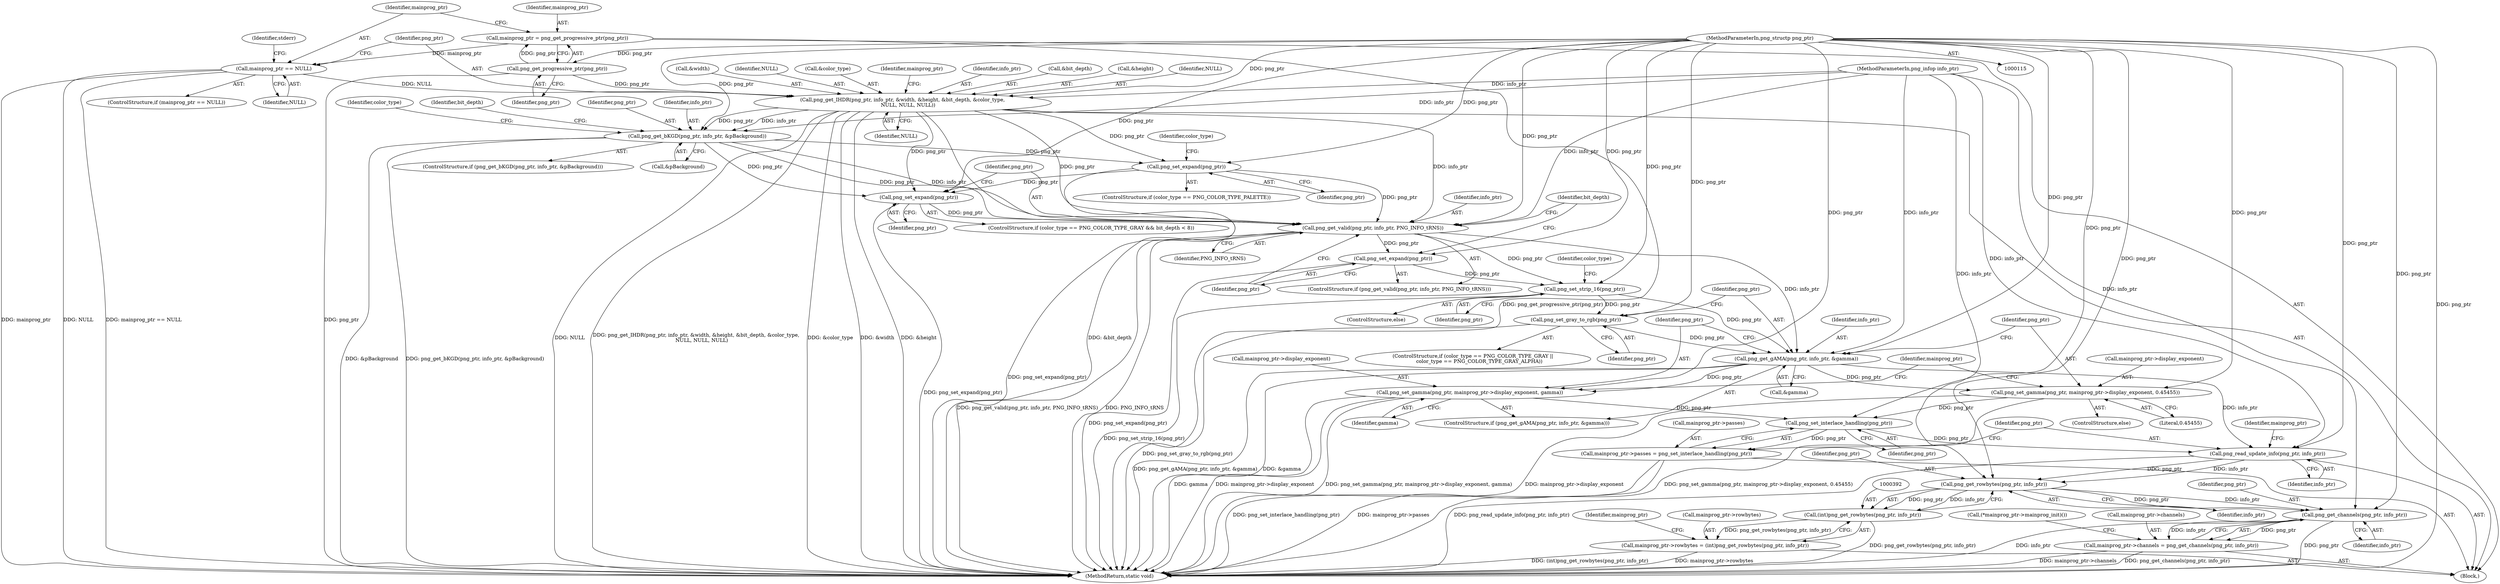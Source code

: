 digraph "0_Android_9d4853418ab2f754c2b63e091c29c5529b8b86ca_3@API" {
"1000130" [label="(Call,mainprog_ptr == NULL)"];
"1000125" [label="(Call,mainprog_ptr = png_get_progressive_ptr(png_ptr))"];
"1000127" [label="(Call,png_get_progressive_ptr(png_ptr))"];
"1000116" [label="(MethodParameterIn,png_structp png_ptr)"];
"1000140" [label="(Call,png_get_IHDR(png_ptr, info_ptr, &width, &height, &bit_depth, &color_type,\n       NULL, NULL, NULL))"];
"1000175" [label="(Call,png_get_bKGD(png_ptr, info_ptr, &pBackground))"];
"1000322" [label="(Call,png_set_expand(png_ptr))"];
"1000332" [label="(Call,png_set_expand(png_ptr))"];
"1000335" [label="(Call,png_get_valid(png_ptr, info_ptr, PNG_INFO_tRNS))"];
"1000339" [label="(Call,png_set_expand(png_ptr))"];
"1000347" [label="(Call,png_set_strip_16(png_ptr))"];
"1000357" [label="(Call,png_set_gray_to_rgb(png_ptr))"];
"1000360" [label="(Call,png_get_gAMA(png_ptr, info_ptr, &gamma))"];
"1000365" [label="(Call,png_set_gamma(png_ptr, mainprog_ptr->display_exponent, gamma))"];
"1000382" [label="(Call,png_set_interlace_handling(png_ptr))"];
"1000378" [label="(Call,mainprog_ptr->passes = png_set_interlace_handling(png_ptr))"];
"1000384" [label="(Call,png_read_update_info(png_ptr, info_ptr))"];
"1000393" [label="(Call,png_get_rowbytes(png_ptr, info_ptr))"];
"1000391" [label="(Call,(int)png_get_rowbytes(png_ptr, info_ptr))"];
"1000387" [label="(Call,mainprog_ptr->rowbytes = (int)png_get_rowbytes(png_ptr, info_ptr))"];
"1000400" [label="(Call,png_get_channels(png_ptr, info_ptr))"];
"1000396" [label="(Call,mainprog_ptr->channels = png_get_channels(png_ptr, info_ptr))"];
"1000372" [label="(Call,png_set_gamma(png_ptr, mainprog_ptr->display_exponent, 0.45455))"];
"1000343" [label="(Identifier,bit_depth)"];
"1000333" [label="(Identifier,png_ptr)"];
"1000347" [label="(Call,png_set_strip_16(png_ptr))"];
"1000357" [label="(Call,png_set_gray_to_rgb(png_ptr))"];
"1000402" [label="(Identifier,info_ptr)"];
"1000338" [label="(Identifier,PNG_INFO_tRNS)"];
"1000127" [label="(Call,png_get_progressive_ptr(png_ptr))"];
"1000362" [label="(Identifier,info_ptr)"];
"1000152" [label="(Identifier,NULL)"];
"1000363" [label="(Call,&gamma)"];
"1000365" [label="(Call,png_set_gamma(png_ptr, mainprog_ptr->display_exponent, gamma))"];
"1000382" [label="(Call,png_set_interlace_handling(png_ptr))"];
"1000117" [label="(MethodParameterIn,png_infop info_ptr)"];
"1000334" [label="(ControlStructure,if (png_get_valid(png_ptr, info_ptr, PNG_INFO_tRNS)))"];
"1000371" [label="(ControlStructure,else)"];
"1000143" [label="(Call,&width)"];
"1000135" [label="(Identifier,stderr)"];
"1000337" [label="(Identifier,info_ptr)"];
"1000177" [label="(Identifier,info_ptr)"];
"1000373" [label="(Identifier,png_ptr)"];
"1000396" [label="(Call,mainprog_ptr->channels = png_get_channels(png_ptr, info_ptr))"];
"1000340" [label="(Identifier,png_ptr)"];
"1000174" [label="(ControlStructure,if (png_get_bKGD(png_ptr, info_ptr, &pBackground)))"];
"1000393" [label="(Call,png_get_rowbytes(png_ptr, info_ptr))"];
"1000151" [label="(Identifier,NULL)"];
"1000361" [label="(Identifier,png_ptr)"];
"1000131" [label="(Identifier,mainprog_ptr)"];
"1000322" [label="(Call,png_set_expand(png_ptr))"];
"1000400" [label="(Call,png_get_channels(png_ptr, info_ptr))"];
"1000318" [label="(ControlStructure,if (color_type == PNG_COLOR_TYPE_PALETTE))"];
"1000388" [label="(Call,mainprog_ptr->rowbytes)"];
"1000140" [label="(Call,png_get_IHDR(png_ptr, info_ptr, &width, &height, &bit_depth, &color_type,\n       NULL, NULL, NULL))"];
"1000149" [label="(Call,&color_type)"];
"1000383" [label="(Identifier,png_ptr)"];
"1000156" [label="(Identifier,mainprog_ptr)"];
"1000377" [label="(Literal,0.45455)"];
"1000323" [label="(Identifier,png_ptr)"];
"1000380" [label="(Identifier,mainprog_ptr)"];
"1000125" [label="(Call,mainprog_ptr = png_get_progressive_ptr(png_ptr))"];
"1000384" [label="(Call,png_read_update_info(png_ptr, info_ptr))"];
"1000346" [label="(ControlStructure,else)"];
"1000387" [label="(Call,mainprog_ptr->rowbytes = (int)png_get_rowbytes(png_ptr, info_ptr))"];
"1000128" [label="(Identifier,png_ptr)"];
"1000405" [label="(MethodReturn,static void)"];
"1000142" [label="(Identifier,info_ptr)"];
"1000332" [label="(Call,png_set_expand(png_ptr))"];
"1000320" [label="(Identifier,color_type)"];
"1000336" [label="(Identifier,png_ptr)"];
"1000398" [label="(Identifier,mainprog_ptr)"];
"1000147" [label="(Call,&bit_depth)"];
"1000352" [label="(Identifier,color_type)"];
"1000116" [label="(MethodParameterIn,png_structp png_ptr)"];
"1000349" [label="(ControlStructure,if (color_type == PNG_COLOR_TYPE_GRAY ||\n        color_type == PNG_COLOR_TYPE_GRAY_ALPHA))"];
"1000130" [label="(Call,mainprog_ptr == NULL)"];
"1000126" [label="(Identifier,mainprog_ptr)"];
"1000118" [label="(Block,)"];
"1000359" [label="(ControlStructure,if (png_get_gAMA(png_ptr, info_ptr, &gamma)))"];
"1000360" [label="(Call,png_get_gAMA(png_ptr, info_ptr, &gamma))"];
"1000370" [label="(Identifier,gamma)"];
"1000367" [label="(Call,mainprog_ptr->display_exponent)"];
"1000401" [label="(Identifier,png_ptr)"];
"1000379" [label="(Call,mainprog_ptr->passes)"];
"1000183" [label="(Identifier,bit_depth)"];
"1000129" [label="(ControlStructure,if (mainprog_ptr == NULL))"];
"1000378" [label="(Call,mainprog_ptr->passes = png_set_interlace_handling(png_ptr))"];
"1000372" [label="(Call,png_set_gamma(png_ptr, mainprog_ptr->display_exponent, 0.45455))"];
"1000339" [label="(Call,png_set_expand(png_ptr))"];
"1000395" [label="(Identifier,info_ptr)"];
"1000394" [label="(Identifier,png_ptr)"];
"1000385" [label="(Identifier,png_ptr)"];
"1000178" [label="(Call,&pBackground)"];
"1000153" [label="(Identifier,NULL)"];
"1000391" [label="(Call,(int)png_get_rowbytes(png_ptr, info_ptr))"];
"1000327" [label="(Identifier,color_type)"];
"1000324" [label="(ControlStructure,if (color_type == PNG_COLOR_TYPE_GRAY && bit_depth < 8))"];
"1000175" [label="(Call,png_get_bKGD(png_ptr, info_ptr, &pBackground))"];
"1000374" [label="(Call,mainprog_ptr->display_exponent)"];
"1000348" [label="(Identifier,png_ptr)"];
"1000132" [label="(Identifier,NULL)"];
"1000141" [label="(Identifier,png_ptr)"];
"1000176" [label="(Identifier,png_ptr)"];
"1000145" [label="(Call,&height)"];
"1000389" [label="(Identifier,mainprog_ptr)"];
"1000397" [label="(Call,mainprog_ptr->channels)"];
"1000366" [label="(Identifier,png_ptr)"];
"1000335" [label="(Call,png_get_valid(png_ptr, info_ptr, PNG_INFO_tRNS))"];
"1000403" [label="(Call,(*mainprog_ptr->mainprog_init)())"];
"1000386" [label="(Identifier,info_ptr)"];
"1000358" [label="(Identifier,png_ptr)"];
"1000130" -> "1000129"  [label="AST: "];
"1000130" -> "1000132"  [label="CFG: "];
"1000131" -> "1000130"  [label="AST: "];
"1000132" -> "1000130"  [label="AST: "];
"1000135" -> "1000130"  [label="CFG: "];
"1000141" -> "1000130"  [label="CFG: "];
"1000130" -> "1000405"  [label="DDG: NULL"];
"1000130" -> "1000405"  [label="DDG: mainprog_ptr == NULL"];
"1000130" -> "1000405"  [label="DDG: mainprog_ptr"];
"1000125" -> "1000130"  [label="DDG: mainprog_ptr"];
"1000130" -> "1000140"  [label="DDG: NULL"];
"1000125" -> "1000118"  [label="AST: "];
"1000125" -> "1000127"  [label="CFG: "];
"1000126" -> "1000125"  [label="AST: "];
"1000127" -> "1000125"  [label="AST: "];
"1000131" -> "1000125"  [label="CFG: "];
"1000125" -> "1000405"  [label="DDG: png_get_progressive_ptr(png_ptr)"];
"1000127" -> "1000125"  [label="DDG: png_ptr"];
"1000127" -> "1000128"  [label="CFG: "];
"1000128" -> "1000127"  [label="AST: "];
"1000127" -> "1000405"  [label="DDG: png_ptr"];
"1000116" -> "1000127"  [label="DDG: png_ptr"];
"1000127" -> "1000140"  [label="DDG: png_ptr"];
"1000116" -> "1000115"  [label="AST: "];
"1000116" -> "1000405"  [label="DDG: png_ptr"];
"1000116" -> "1000140"  [label="DDG: png_ptr"];
"1000116" -> "1000175"  [label="DDG: png_ptr"];
"1000116" -> "1000322"  [label="DDG: png_ptr"];
"1000116" -> "1000332"  [label="DDG: png_ptr"];
"1000116" -> "1000335"  [label="DDG: png_ptr"];
"1000116" -> "1000339"  [label="DDG: png_ptr"];
"1000116" -> "1000347"  [label="DDG: png_ptr"];
"1000116" -> "1000357"  [label="DDG: png_ptr"];
"1000116" -> "1000360"  [label="DDG: png_ptr"];
"1000116" -> "1000365"  [label="DDG: png_ptr"];
"1000116" -> "1000372"  [label="DDG: png_ptr"];
"1000116" -> "1000382"  [label="DDG: png_ptr"];
"1000116" -> "1000384"  [label="DDG: png_ptr"];
"1000116" -> "1000393"  [label="DDG: png_ptr"];
"1000116" -> "1000400"  [label="DDG: png_ptr"];
"1000140" -> "1000118"  [label="AST: "];
"1000140" -> "1000153"  [label="CFG: "];
"1000141" -> "1000140"  [label="AST: "];
"1000142" -> "1000140"  [label="AST: "];
"1000143" -> "1000140"  [label="AST: "];
"1000145" -> "1000140"  [label="AST: "];
"1000147" -> "1000140"  [label="AST: "];
"1000149" -> "1000140"  [label="AST: "];
"1000151" -> "1000140"  [label="AST: "];
"1000152" -> "1000140"  [label="AST: "];
"1000153" -> "1000140"  [label="AST: "];
"1000156" -> "1000140"  [label="CFG: "];
"1000140" -> "1000405"  [label="DDG: NULL"];
"1000140" -> "1000405"  [label="DDG: png_get_IHDR(png_ptr, info_ptr, &width, &height, &bit_depth, &color_type,\n       NULL, NULL, NULL)"];
"1000140" -> "1000405"  [label="DDG: &color_type"];
"1000140" -> "1000405"  [label="DDG: &width"];
"1000140" -> "1000405"  [label="DDG: &height"];
"1000140" -> "1000405"  [label="DDG: &bit_depth"];
"1000117" -> "1000140"  [label="DDG: info_ptr"];
"1000140" -> "1000175"  [label="DDG: png_ptr"];
"1000140" -> "1000175"  [label="DDG: info_ptr"];
"1000140" -> "1000322"  [label="DDG: png_ptr"];
"1000140" -> "1000332"  [label="DDG: png_ptr"];
"1000140" -> "1000335"  [label="DDG: png_ptr"];
"1000140" -> "1000335"  [label="DDG: info_ptr"];
"1000175" -> "1000174"  [label="AST: "];
"1000175" -> "1000178"  [label="CFG: "];
"1000176" -> "1000175"  [label="AST: "];
"1000177" -> "1000175"  [label="AST: "];
"1000178" -> "1000175"  [label="AST: "];
"1000183" -> "1000175"  [label="CFG: "];
"1000320" -> "1000175"  [label="CFG: "];
"1000175" -> "1000405"  [label="DDG: &pBackground"];
"1000175" -> "1000405"  [label="DDG: png_get_bKGD(png_ptr, info_ptr, &pBackground)"];
"1000117" -> "1000175"  [label="DDG: info_ptr"];
"1000175" -> "1000322"  [label="DDG: png_ptr"];
"1000175" -> "1000332"  [label="DDG: png_ptr"];
"1000175" -> "1000335"  [label="DDG: png_ptr"];
"1000175" -> "1000335"  [label="DDG: info_ptr"];
"1000322" -> "1000318"  [label="AST: "];
"1000322" -> "1000323"  [label="CFG: "];
"1000323" -> "1000322"  [label="AST: "];
"1000327" -> "1000322"  [label="CFG: "];
"1000322" -> "1000405"  [label="DDG: png_set_expand(png_ptr)"];
"1000322" -> "1000332"  [label="DDG: png_ptr"];
"1000322" -> "1000335"  [label="DDG: png_ptr"];
"1000332" -> "1000324"  [label="AST: "];
"1000332" -> "1000333"  [label="CFG: "];
"1000333" -> "1000332"  [label="AST: "];
"1000336" -> "1000332"  [label="CFG: "];
"1000332" -> "1000405"  [label="DDG: png_set_expand(png_ptr)"];
"1000332" -> "1000335"  [label="DDG: png_ptr"];
"1000335" -> "1000334"  [label="AST: "];
"1000335" -> "1000338"  [label="CFG: "];
"1000336" -> "1000335"  [label="AST: "];
"1000337" -> "1000335"  [label="AST: "];
"1000338" -> "1000335"  [label="AST: "];
"1000340" -> "1000335"  [label="CFG: "];
"1000343" -> "1000335"  [label="CFG: "];
"1000335" -> "1000405"  [label="DDG: PNG_INFO_tRNS"];
"1000335" -> "1000405"  [label="DDG: png_get_valid(png_ptr, info_ptr, PNG_INFO_tRNS)"];
"1000117" -> "1000335"  [label="DDG: info_ptr"];
"1000335" -> "1000339"  [label="DDG: png_ptr"];
"1000335" -> "1000347"  [label="DDG: png_ptr"];
"1000335" -> "1000360"  [label="DDG: info_ptr"];
"1000339" -> "1000334"  [label="AST: "];
"1000339" -> "1000340"  [label="CFG: "];
"1000340" -> "1000339"  [label="AST: "];
"1000343" -> "1000339"  [label="CFG: "];
"1000339" -> "1000405"  [label="DDG: png_set_expand(png_ptr)"];
"1000339" -> "1000347"  [label="DDG: png_ptr"];
"1000347" -> "1000346"  [label="AST: "];
"1000347" -> "1000348"  [label="CFG: "];
"1000348" -> "1000347"  [label="AST: "];
"1000352" -> "1000347"  [label="CFG: "];
"1000347" -> "1000405"  [label="DDG: png_set_strip_16(png_ptr)"];
"1000347" -> "1000357"  [label="DDG: png_ptr"];
"1000347" -> "1000360"  [label="DDG: png_ptr"];
"1000357" -> "1000349"  [label="AST: "];
"1000357" -> "1000358"  [label="CFG: "];
"1000358" -> "1000357"  [label="AST: "];
"1000361" -> "1000357"  [label="CFG: "];
"1000357" -> "1000405"  [label="DDG: png_set_gray_to_rgb(png_ptr)"];
"1000357" -> "1000360"  [label="DDG: png_ptr"];
"1000360" -> "1000359"  [label="AST: "];
"1000360" -> "1000363"  [label="CFG: "];
"1000361" -> "1000360"  [label="AST: "];
"1000362" -> "1000360"  [label="AST: "];
"1000363" -> "1000360"  [label="AST: "];
"1000366" -> "1000360"  [label="CFG: "];
"1000373" -> "1000360"  [label="CFG: "];
"1000360" -> "1000405"  [label="DDG: png_get_gAMA(png_ptr, info_ptr, &gamma)"];
"1000360" -> "1000405"  [label="DDG: &gamma"];
"1000117" -> "1000360"  [label="DDG: info_ptr"];
"1000360" -> "1000365"  [label="DDG: png_ptr"];
"1000360" -> "1000372"  [label="DDG: png_ptr"];
"1000360" -> "1000384"  [label="DDG: info_ptr"];
"1000365" -> "1000359"  [label="AST: "];
"1000365" -> "1000370"  [label="CFG: "];
"1000366" -> "1000365"  [label="AST: "];
"1000367" -> "1000365"  [label="AST: "];
"1000370" -> "1000365"  [label="AST: "];
"1000380" -> "1000365"  [label="CFG: "];
"1000365" -> "1000405"  [label="DDG: png_set_gamma(png_ptr, mainprog_ptr->display_exponent, gamma)"];
"1000365" -> "1000405"  [label="DDG: gamma"];
"1000365" -> "1000405"  [label="DDG: mainprog_ptr->display_exponent"];
"1000365" -> "1000382"  [label="DDG: png_ptr"];
"1000382" -> "1000378"  [label="AST: "];
"1000382" -> "1000383"  [label="CFG: "];
"1000383" -> "1000382"  [label="AST: "];
"1000378" -> "1000382"  [label="CFG: "];
"1000382" -> "1000378"  [label="DDG: png_ptr"];
"1000372" -> "1000382"  [label="DDG: png_ptr"];
"1000382" -> "1000384"  [label="DDG: png_ptr"];
"1000378" -> "1000118"  [label="AST: "];
"1000379" -> "1000378"  [label="AST: "];
"1000385" -> "1000378"  [label="CFG: "];
"1000378" -> "1000405"  [label="DDG: mainprog_ptr->passes"];
"1000378" -> "1000405"  [label="DDG: png_set_interlace_handling(png_ptr)"];
"1000384" -> "1000118"  [label="AST: "];
"1000384" -> "1000386"  [label="CFG: "];
"1000385" -> "1000384"  [label="AST: "];
"1000386" -> "1000384"  [label="AST: "];
"1000389" -> "1000384"  [label="CFG: "];
"1000384" -> "1000405"  [label="DDG: png_read_update_info(png_ptr, info_ptr)"];
"1000117" -> "1000384"  [label="DDG: info_ptr"];
"1000384" -> "1000393"  [label="DDG: png_ptr"];
"1000384" -> "1000393"  [label="DDG: info_ptr"];
"1000393" -> "1000391"  [label="AST: "];
"1000393" -> "1000395"  [label="CFG: "];
"1000394" -> "1000393"  [label="AST: "];
"1000395" -> "1000393"  [label="AST: "];
"1000391" -> "1000393"  [label="CFG: "];
"1000393" -> "1000391"  [label="DDG: png_ptr"];
"1000393" -> "1000391"  [label="DDG: info_ptr"];
"1000117" -> "1000393"  [label="DDG: info_ptr"];
"1000393" -> "1000400"  [label="DDG: png_ptr"];
"1000393" -> "1000400"  [label="DDG: info_ptr"];
"1000391" -> "1000387"  [label="AST: "];
"1000392" -> "1000391"  [label="AST: "];
"1000387" -> "1000391"  [label="CFG: "];
"1000391" -> "1000405"  [label="DDG: png_get_rowbytes(png_ptr, info_ptr)"];
"1000391" -> "1000387"  [label="DDG: png_get_rowbytes(png_ptr, info_ptr)"];
"1000387" -> "1000118"  [label="AST: "];
"1000388" -> "1000387"  [label="AST: "];
"1000398" -> "1000387"  [label="CFG: "];
"1000387" -> "1000405"  [label="DDG: mainprog_ptr->rowbytes"];
"1000387" -> "1000405"  [label="DDG: (int)png_get_rowbytes(png_ptr, info_ptr)"];
"1000400" -> "1000396"  [label="AST: "];
"1000400" -> "1000402"  [label="CFG: "];
"1000401" -> "1000400"  [label="AST: "];
"1000402" -> "1000400"  [label="AST: "];
"1000396" -> "1000400"  [label="CFG: "];
"1000400" -> "1000405"  [label="DDG: png_ptr"];
"1000400" -> "1000405"  [label="DDG: info_ptr"];
"1000400" -> "1000396"  [label="DDG: png_ptr"];
"1000400" -> "1000396"  [label="DDG: info_ptr"];
"1000117" -> "1000400"  [label="DDG: info_ptr"];
"1000396" -> "1000118"  [label="AST: "];
"1000397" -> "1000396"  [label="AST: "];
"1000403" -> "1000396"  [label="CFG: "];
"1000396" -> "1000405"  [label="DDG: mainprog_ptr->channels"];
"1000396" -> "1000405"  [label="DDG: png_get_channels(png_ptr, info_ptr)"];
"1000372" -> "1000371"  [label="AST: "];
"1000372" -> "1000377"  [label="CFG: "];
"1000373" -> "1000372"  [label="AST: "];
"1000374" -> "1000372"  [label="AST: "];
"1000377" -> "1000372"  [label="AST: "];
"1000380" -> "1000372"  [label="CFG: "];
"1000372" -> "1000405"  [label="DDG: png_set_gamma(png_ptr, mainprog_ptr->display_exponent, 0.45455)"];
"1000372" -> "1000405"  [label="DDG: mainprog_ptr->display_exponent"];
}
